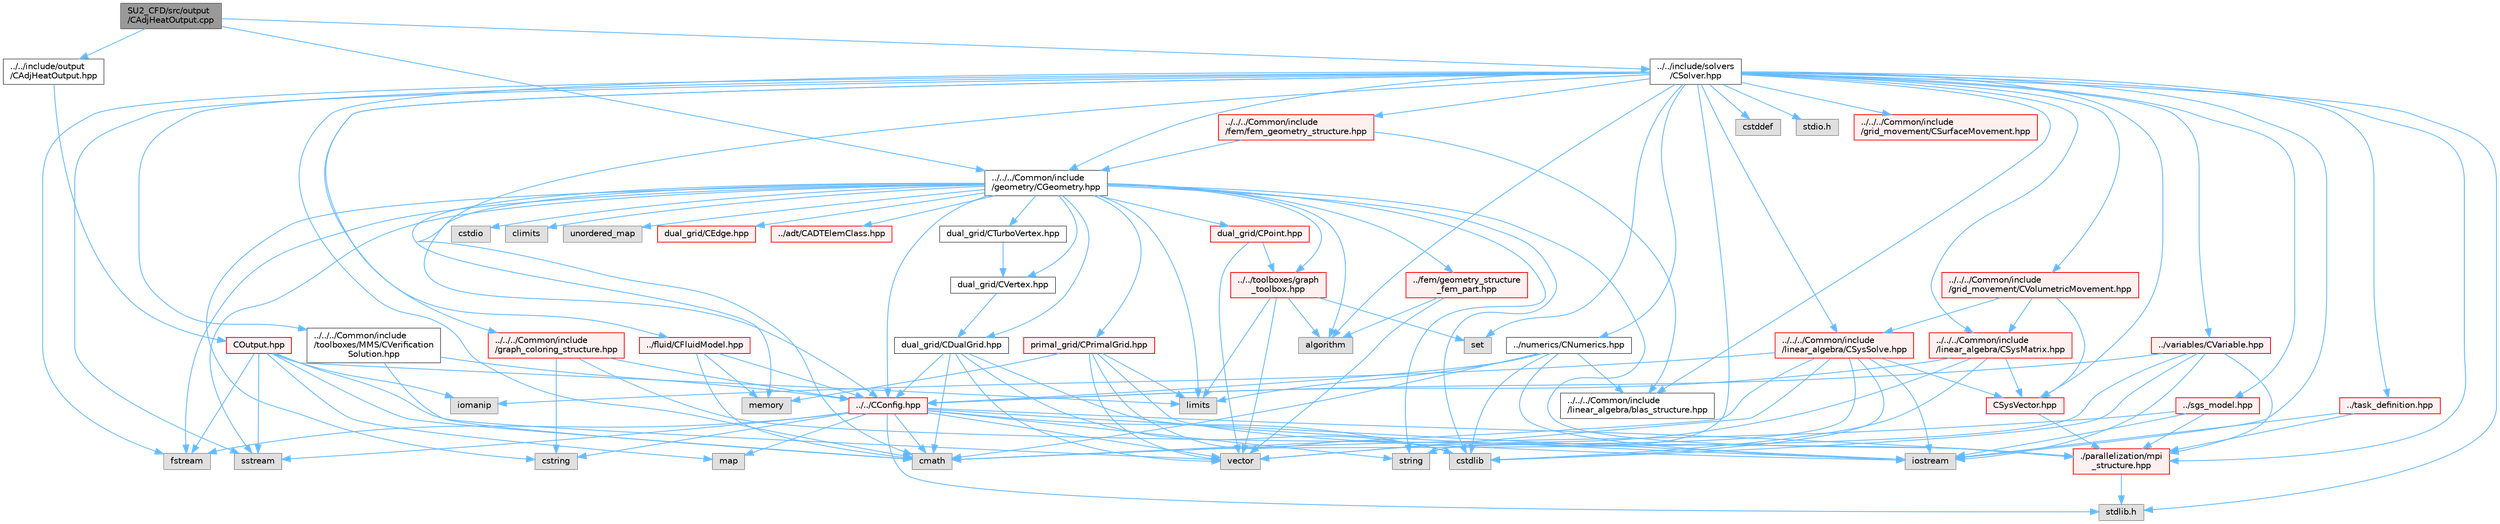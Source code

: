 digraph "SU2_CFD/src/output/CAdjHeatOutput.cpp"
{
 // LATEX_PDF_SIZE
  bgcolor="transparent";
  edge [fontname=Helvetica,fontsize=10,labelfontname=Helvetica,labelfontsize=10];
  node [fontname=Helvetica,fontsize=10,shape=box,height=0.2,width=0.4];
  Node1 [id="Node000001",label="SU2_CFD/src/output\l/CAdjHeatOutput.cpp",height=0.2,width=0.4,color="gray40", fillcolor="grey60", style="filled", fontcolor="black",tooltip="Main subroutines for flow discrete adjoint output."];
  Node1 -> Node2 [id="edge1_Node000001_Node000002",color="steelblue1",style="solid",tooltip=" "];
  Node2 [id="Node000002",label="../../include/output\l/CAdjHeatOutput.hpp",height=0.2,width=0.4,color="grey40", fillcolor="white", style="filled",URL="$CAdjHeatOutput_8hpp.html",tooltip="Headers of the adjoint heat output."];
  Node2 -> Node3 [id="edge2_Node000002_Node000003",color="steelblue1",style="solid",tooltip=" "];
  Node3 [id="Node000003",label="COutput.hpp",height=0.2,width=0.4,color="red", fillcolor="#FFF0F0", style="filled",URL="$COutput_8hpp.html",tooltip="Headers of the output class."];
  Node3 -> Node4 [id="edge3_Node000003_Node000004",color="steelblue1",style="solid",tooltip=" "];
  Node4 [id="Node000004",label="fstream",height=0.2,width=0.4,color="grey60", fillcolor="#E0E0E0", style="filled",tooltip=" "];
  Node3 -> Node5 [id="edge4_Node000003_Node000005",color="steelblue1",style="solid",tooltip=" "];
  Node5 [id="Node000005",label="cmath",height=0.2,width=0.4,color="grey60", fillcolor="#E0E0E0", style="filled",tooltip=" "];
  Node3 -> Node6 [id="edge5_Node000003_Node000006",color="steelblue1",style="solid",tooltip=" "];
  Node6 [id="Node000006",label="map",height=0.2,width=0.4,color="grey60", fillcolor="#E0E0E0", style="filled",tooltip=" "];
  Node3 -> Node7 [id="edge6_Node000003_Node000007",color="steelblue1",style="solid",tooltip=" "];
  Node7 [id="Node000007",label="sstream",height=0.2,width=0.4,color="grey60", fillcolor="#E0E0E0", style="filled",tooltip=" "];
  Node3 -> Node8 [id="edge7_Node000003_Node000008",color="steelblue1",style="solid",tooltip=" "];
  Node8 [id="Node000008",label="iomanip",height=0.2,width=0.4,color="grey60", fillcolor="#E0E0E0", style="filled",tooltip=" "];
  Node3 -> Node9 [id="edge8_Node000003_Node000009",color="steelblue1",style="solid",tooltip=" "];
  Node9 [id="Node000009",label="limits",height=0.2,width=0.4,color="grey60", fillcolor="#E0E0E0", style="filled",tooltip=" "];
  Node3 -> Node10 [id="edge9_Node000003_Node000010",color="steelblue1",style="solid",tooltip=" "];
  Node10 [id="Node000010",label="vector",height=0.2,width=0.4,color="grey60", fillcolor="#E0E0E0", style="filled",tooltip=" "];
  Node1 -> Node36 [id="edge10_Node000001_Node000036",color="steelblue1",style="solid",tooltip=" "];
  Node36 [id="Node000036",label="../../../Common/include\l/geometry/CGeometry.hpp",height=0.2,width=0.4,color="grey40", fillcolor="white", style="filled",URL="$CGeometry_8hpp.html",tooltip="Headers of the main subroutines for creating the geometrical structure. The subroutines and functions..."];
  Node36 -> Node9 [id="edge11_Node000036_Node000009",color="steelblue1",style="solid",tooltip=" "];
  Node36 -> Node27 [id="edge12_Node000036_Node000027",color="steelblue1",style="solid",tooltip=" "];
  Node27 [id="Node000027",label="./parallelization/mpi\l_structure.hpp",height=0.2,width=0.4,color="red", fillcolor="#FFF0F0", style="filled",URL="$mpi__structure_8hpp.html",tooltip="Headers of the mpi interface for generalized datatypes. The subroutines and functions are in the mpi_..."];
  Node27 -> Node28 [id="edge13_Node000027_Node000028",color="steelblue1",style="solid",tooltip=" "];
  Node28 [id="Node000028",label="stdlib.h",height=0.2,width=0.4,color="grey60", fillcolor="#E0E0E0", style="filled",tooltip=" "];
  Node36 -> Node14 [id="edge14_Node000036_Node000014",color="steelblue1",style="solid",tooltip=" "];
  Node14 [id="Node000014",label="string",height=0.2,width=0.4,color="grey60", fillcolor="#E0E0E0", style="filled",tooltip=" "];
  Node36 -> Node4 [id="edge15_Node000036_Node000004",color="steelblue1",style="solid",tooltip=" "];
  Node36 -> Node7 [id="edge16_Node000036_Node000007",color="steelblue1",style="solid",tooltip=" "];
  Node36 -> Node5 [id="edge17_Node000036_Node000005",color="steelblue1",style="solid",tooltip=" "];
  Node36 -> Node15 [id="edge18_Node000036_Node000015",color="steelblue1",style="solid",tooltip=" "];
  Node15 [id="Node000015",label="algorithm",height=0.2,width=0.4,color="grey60", fillcolor="#E0E0E0", style="filled",tooltip=" "];
  Node36 -> Node37 [id="edge19_Node000036_Node000037",color="steelblue1",style="solid",tooltip=" "];
  Node37 [id="Node000037",label="cstring",height=0.2,width=0.4,color="grey60", fillcolor="#E0E0E0", style="filled",tooltip=" "];
  Node36 -> Node18 [id="edge20_Node000036_Node000018",color="steelblue1",style="solid",tooltip=" "];
  Node18 [id="Node000018",label="cstdio",height=0.2,width=0.4,color="grey60", fillcolor="#E0E0E0", style="filled",tooltip=" "];
  Node36 -> Node30 [id="edge21_Node000036_Node000030",color="steelblue1",style="solid",tooltip=" "];
  Node30 [id="Node000030",label="cstdlib",height=0.2,width=0.4,color="grey60", fillcolor="#E0E0E0", style="filled",tooltip=" "];
  Node36 -> Node38 [id="edge22_Node000036_Node000038",color="steelblue1",style="solid",tooltip=" "];
  Node38 [id="Node000038",label="climits",height=0.2,width=0.4,color="grey60", fillcolor="#E0E0E0", style="filled",tooltip=" "];
  Node36 -> Node33 [id="edge23_Node000036_Node000033",color="steelblue1",style="solid",tooltip=" "];
  Node33 [id="Node000033",label="memory",height=0.2,width=0.4,color="grey60", fillcolor="#E0E0E0", style="filled",tooltip=" "];
  Node36 -> Node39 [id="edge24_Node000036_Node000039",color="steelblue1",style="solid",tooltip=" "];
  Node39 [id="Node000039",label="unordered_map",height=0.2,width=0.4,color="grey60", fillcolor="#E0E0E0", style="filled",tooltip=" "];
  Node36 -> Node40 [id="edge25_Node000036_Node000040",color="steelblue1",style="solid",tooltip=" "];
  Node40 [id="Node000040",label="primal_grid/CPrimalGrid.hpp",height=0.2,width=0.4,color="red", fillcolor="#FFF0F0", style="filled",URL="$CPrimalGrid_8hpp.html",tooltip="Headers of the main subroutines for storing the primal grid structure. The subroutines and functions ..."];
  Node40 -> Node12 [id="edge26_Node000040_Node000012",color="steelblue1",style="solid",tooltip=" "];
  Node12 [id="Node000012",label="iostream",height=0.2,width=0.4,color="grey60", fillcolor="#E0E0E0", style="filled",tooltip=" "];
  Node40 -> Node10 [id="edge27_Node000040_Node000010",color="steelblue1",style="solid",tooltip=" "];
  Node40 -> Node9 [id="edge28_Node000040_Node000009",color="steelblue1",style="solid",tooltip=" "];
  Node40 -> Node30 [id="edge29_Node000040_Node000030",color="steelblue1",style="solid",tooltip=" "];
  Node40 -> Node33 [id="edge30_Node000040_Node000033",color="steelblue1",style="solid",tooltip=" "];
  Node36 -> Node41 [id="edge31_Node000036_Node000041",color="steelblue1",style="solid",tooltip=" "];
  Node41 [id="Node000041",label="dual_grid/CDualGrid.hpp",height=0.2,width=0.4,color="grey40", fillcolor="white", style="filled",URL="$CDualGrid_8hpp.html",tooltip="Headers of the main subroutines for doing the complete dual grid structure. The subroutines and funct..."];
  Node41 -> Node5 [id="edge32_Node000041_Node000005",color="steelblue1",style="solid",tooltip=" "];
  Node41 -> Node12 [id="edge33_Node000041_Node000012",color="steelblue1",style="solid",tooltip=" "];
  Node41 -> Node30 [id="edge34_Node000041_Node000030",color="steelblue1",style="solid",tooltip=" "];
  Node41 -> Node10 [id="edge35_Node000041_Node000010",color="steelblue1",style="solid",tooltip=" "];
  Node41 -> Node42 [id="edge36_Node000041_Node000042",color="steelblue1",style="solid",tooltip=" "];
  Node42 [id="Node000042",label="../../CConfig.hpp",height=0.2,width=0.4,color="red", fillcolor="#FFF0F0", style="filled",URL="$CConfig_8hpp.html",tooltip="All the information about the definition of the physical problem. The subroutines and functions are i..."];
  Node42 -> Node27 [id="edge37_Node000042_Node000027",color="steelblue1",style="solid",tooltip=" "];
  Node42 -> Node12 [id="edge38_Node000042_Node000012",color="steelblue1",style="solid",tooltip=" "];
  Node42 -> Node30 [id="edge39_Node000042_Node000030",color="steelblue1",style="solid",tooltip=" "];
  Node42 -> Node4 [id="edge40_Node000042_Node000004",color="steelblue1",style="solid",tooltip=" "];
  Node42 -> Node7 [id="edge41_Node000042_Node000007",color="steelblue1",style="solid",tooltip=" "];
  Node42 -> Node14 [id="edge42_Node000042_Node000014",color="steelblue1",style="solid",tooltip=" "];
  Node42 -> Node37 [id="edge43_Node000042_Node000037",color="steelblue1",style="solid",tooltip=" "];
  Node42 -> Node10 [id="edge44_Node000042_Node000010",color="steelblue1",style="solid",tooltip=" "];
  Node42 -> Node28 [id="edge45_Node000042_Node000028",color="steelblue1",style="solid",tooltip=" "];
  Node42 -> Node5 [id="edge46_Node000042_Node000005",color="steelblue1",style="solid",tooltip=" "];
  Node42 -> Node6 [id="edge47_Node000042_Node000006",color="steelblue1",style="solid",tooltip=" "];
  Node36 -> Node54 [id="edge48_Node000036_Node000054",color="steelblue1",style="solid",tooltip=" "];
  Node54 [id="Node000054",label="dual_grid/CPoint.hpp",height=0.2,width=0.4,color="red", fillcolor="#FFF0F0", style="filled",URL="$CPoint_8hpp.html",tooltip="Declaration of the point class that stores geometric and adjacency information for dual control volum..."];
  Node54 -> Node55 [id="edge49_Node000054_Node000055",color="steelblue1",style="solid",tooltip=" "];
  Node55 [id="Node000055",label="../../toolboxes/graph\l_toolbox.hpp",height=0.2,width=0.4,color="red", fillcolor="#FFF0F0", style="filled",URL="$graph__toolbox_8hpp.html",tooltip="Functions and classes to build/represent sparse graphs or sparse patterns."];
  Node55 -> Node56 [id="edge50_Node000055_Node000056",color="steelblue1",style="solid",tooltip=" "];
  Node56 [id="Node000056",label="set",height=0.2,width=0.4,color="grey60", fillcolor="#E0E0E0", style="filled",tooltip=" "];
  Node55 -> Node10 [id="edge51_Node000055_Node000010",color="steelblue1",style="solid",tooltip=" "];
  Node55 -> Node9 [id="edge52_Node000055_Node000009",color="steelblue1",style="solid",tooltip=" "];
  Node55 -> Node15 [id="edge53_Node000055_Node000015",color="steelblue1",style="solid",tooltip=" "];
  Node54 -> Node10 [id="edge54_Node000054_Node000010",color="steelblue1",style="solid",tooltip=" "];
  Node36 -> Node58 [id="edge55_Node000036_Node000058",color="steelblue1",style="solid",tooltip=" "];
  Node58 [id="Node000058",label="dual_grid/CEdge.hpp",height=0.2,width=0.4,color="red", fillcolor="#FFF0F0", style="filled",URL="$CEdge_8hpp.html",tooltip="Declaration of the edge class CEdge.cpp file."];
  Node36 -> Node59 [id="edge56_Node000036_Node000059",color="steelblue1",style="solid",tooltip=" "];
  Node59 [id="Node000059",label="dual_grid/CVertex.hpp",height=0.2,width=0.4,color="grey40", fillcolor="white", style="filled",URL="$CVertex_8hpp.html",tooltip="Headers of the main subroutines for doing the complete dual grid structure. The subroutines and funct..."];
  Node59 -> Node41 [id="edge57_Node000059_Node000041",color="steelblue1",style="solid",tooltip=" "];
  Node36 -> Node60 [id="edge58_Node000036_Node000060",color="steelblue1",style="solid",tooltip=" "];
  Node60 [id="Node000060",label="dual_grid/CTurboVertex.hpp",height=0.2,width=0.4,color="grey40", fillcolor="white", style="filled",URL="$CTurboVertex_8hpp.html",tooltip="Headers of the main subroutines for doing the complete dual grid structure. The subroutines and funct..."];
  Node60 -> Node59 [id="edge59_Node000060_Node000059",color="steelblue1",style="solid",tooltip=" "];
  Node36 -> Node42 [id="edge60_Node000036_Node000042",color="steelblue1",style="solid",tooltip=" "];
  Node36 -> Node61 [id="edge61_Node000036_Node000061",color="steelblue1",style="solid",tooltip=" "];
  Node61 [id="Node000061",label="../fem/geometry_structure\l_fem_part.hpp",height=0.2,width=0.4,color="red", fillcolor="#FFF0F0", style="filled",URL="$geometry__structure__fem__part_8hpp.html",tooltip="Helper classes for the Fluid FEM solver."];
  Node61 -> Node10 [id="edge62_Node000061_Node000010",color="steelblue1",style="solid",tooltip=" "];
  Node61 -> Node15 [id="edge63_Node000061_Node000015",color="steelblue1",style="solid",tooltip=" "];
  Node36 -> Node55 [id="edge64_Node000036_Node000055",color="steelblue1",style="solid",tooltip=" "];
  Node36 -> Node62 [id="edge65_Node000036_Node000062",color="steelblue1",style="solid",tooltip=" "];
  Node62 [id="Node000062",label="../adt/CADTElemClass.hpp",height=0.2,width=0.4,color="red", fillcolor="#FFF0F0", style="filled",URL="$CADTElemClass_8hpp.html",tooltip="Class for storing an ADT of (linear) elements in an arbitrary number of dimensions."];
  Node1 -> Node71 [id="edge66_Node000001_Node000071",color="steelblue1",style="solid",tooltip=" "];
  Node71 [id="Node000071",label="../../include/solvers\l/CSolver.hpp",height=0.2,width=0.4,color="grey40", fillcolor="white", style="filled",URL="$CSolver_8hpp.html",tooltip="Headers of the CSolver class which is inherited by all of the other solvers."];
  Node71 -> Node27 [id="edge67_Node000071_Node000027",color="steelblue1",style="solid",tooltip=" "];
  Node71 -> Node5 [id="edge68_Node000071_Node000005",color="steelblue1",style="solid",tooltip=" "];
  Node71 -> Node23 [id="edge69_Node000071_Node000023",color="steelblue1",style="solid",tooltip=" "];
  Node23 [id="Node000023",label="cstddef",height=0.2,width=0.4,color="grey60", fillcolor="#E0E0E0", style="filled",tooltip=" "];
  Node71 -> Node14 [id="edge70_Node000071_Node000014",color="steelblue1",style="solid",tooltip=" "];
  Node71 -> Node4 [id="edge71_Node000071_Node000004",color="steelblue1",style="solid",tooltip=" "];
  Node71 -> Node7 [id="edge72_Node000071_Node000007",color="steelblue1",style="solid",tooltip=" "];
  Node71 -> Node15 [id="edge73_Node000071_Node000015",color="steelblue1",style="solid",tooltip=" "];
  Node71 -> Node12 [id="edge74_Node000071_Node000012",color="steelblue1",style="solid",tooltip=" "];
  Node71 -> Node56 [id="edge75_Node000071_Node000056",color="steelblue1",style="solid",tooltip=" "];
  Node71 -> Node28 [id="edge76_Node000071_Node000028",color="steelblue1",style="solid",tooltip=" "];
  Node71 -> Node72 [id="edge77_Node000071_Node000072",color="steelblue1",style="solid",tooltip=" "];
  Node72 [id="Node000072",label="stdio.h",height=0.2,width=0.4,color="grey60", fillcolor="#E0E0E0", style="filled",tooltip=" "];
  Node71 -> Node66 [id="edge78_Node000071_Node000066",color="steelblue1",style="solid",tooltip=" "];
  Node66 [id="Node000066",label="../fluid/CFluidModel.hpp",height=0.2,width=0.4,color="red", fillcolor="#FFF0F0", style="filled",URL="$CFluidModel_8hpp.html",tooltip="Defines the main fluid model class for thermophysical properties."];
  Node66 -> Node5 [id="edge79_Node000066_Node000005",color="steelblue1",style="solid",tooltip=" "];
  Node66 -> Node33 [id="edge80_Node000066_Node000033",color="steelblue1",style="solid",tooltip=" "];
  Node66 -> Node42 [id="edge81_Node000066_Node000042",color="steelblue1",style="solid",tooltip=" "];
  Node71 -> Node73 [id="edge82_Node000071_Node000073",color="steelblue1",style="solid",tooltip=" "];
  Node73 [id="Node000073",label="../task_definition.hpp",height=0.2,width=0.4,color="red", fillcolor="#FFF0F0", style="filled",URL="$task__definition_8hpp.html",tooltip="Header of the task definition class for the SU2 solvers."];
  Node73 -> Node27 [id="edge83_Node000073_Node000027",color="steelblue1",style="solid",tooltip=" "];
  Node73 -> Node12 [id="edge84_Node000073_Node000012",color="steelblue1",style="solid",tooltip=" "];
  Node71 -> Node75 [id="edge85_Node000071_Node000075",color="steelblue1",style="solid",tooltip=" "];
  Node75 [id="Node000075",label="../numerics/CNumerics.hpp",height=0.2,width=0.4,color="grey40", fillcolor="white", style="filled",URL="$CNumerics_8hpp.html",tooltip="Declaration of the base numerics class, the implementation is in the CNumerics.cpp file."];
  Node75 -> Node5 [id="edge86_Node000075_Node000005",color="steelblue1",style="solid",tooltip=" "];
  Node75 -> Node12 [id="edge87_Node000075_Node000012",color="steelblue1",style="solid",tooltip=" "];
  Node75 -> Node9 [id="edge88_Node000075_Node000009",color="steelblue1",style="solid",tooltip=" "];
  Node75 -> Node30 [id="edge89_Node000075_Node000030",color="steelblue1",style="solid",tooltip=" "];
  Node75 -> Node42 [id="edge90_Node000075_Node000042",color="steelblue1",style="solid",tooltip=" "];
  Node75 -> Node76 [id="edge91_Node000075_Node000076",color="steelblue1",style="solid",tooltip=" "];
  Node76 [id="Node000076",label="../../../Common/include\l/linear_algebra/blas_structure.hpp",height=0.2,width=0.4,color="grey40", fillcolor="white", style="filled",URL="$blas__structure_8hpp.html",tooltip="Include files and headers of the functions for matrix and vector operations, which are typically foun..."];
  Node71 -> Node77 [id="edge92_Node000071_Node000077",color="steelblue1",style="solid",tooltip=" "];
  Node77 [id="Node000077",label="../sgs_model.hpp",height=0.2,width=0.4,color="red", fillcolor="#FFF0F0", style="filled",URL="$sgs__model_8hpp.html",tooltip="Headers of the LES subgrid scale models of the SU2 solvers."];
  Node77 -> Node27 [id="edge93_Node000077_Node000027",color="steelblue1",style="solid",tooltip=" "];
  Node77 -> Node12 [id="edge94_Node000077_Node000012",color="steelblue1",style="solid",tooltip=" "];
  Node77 -> Node5 [id="edge95_Node000077_Node000005",color="steelblue1",style="solid",tooltip=" "];
  Node71 -> Node79 [id="edge96_Node000071_Node000079",color="steelblue1",style="solid",tooltip=" "];
  Node79 [id="Node000079",label="../../../Common/include\l/fem/fem_geometry_structure.hpp",height=0.2,width=0.4,color="red", fillcolor="#FFF0F0", style="filled",URL="$fem__geometry__structure_8hpp.html",tooltip="Headers of the main subroutines for creating the geometrical structure for the FEM solver...."];
  Node79 -> Node36 [id="edge97_Node000079_Node000036",color="steelblue1",style="solid",tooltip=" "];
  Node79 -> Node76 [id="edge98_Node000079_Node000076",color="steelblue1",style="solid",tooltip=" "];
  Node71 -> Node36 [id="edge99_Node000071_Node000036",color="steelblue1",style="solid",tooltip=" "];
  Node71 -> Node42 [id="edge100_Node000071_Node000042",color="steelblue1",style="solid",tooltip=" "];
  Node71 -> Node82 [id="edge101_Node000071_Node000082",color="steelblue1",style="solid",tooltip=" "];
  Node82 [id="Node000082",label="../../../Common/include\l/linear_algebra/CSysMatrix.hpp",height=0.2,width=0.4,color="red", fillcolor="#FFF0F0", style="filled",URL="$CSysMatrix_8hpp.html",tooltip="Declaration of the block-sparse matrix class. The implemtation is in CSysMatrix.cpp."];
  Node82 -> Node42 [id="edge102_Node000082_Node000042",color="steelblue1",style="solid",tooltip=" "];
  Node82 -> Node83 [id="edge103_Node000082_Node000083",color="steelblue1",style="solid",tooltip=" "];
  Node83 [id="Node000083",label="CSysVector.hpp",height=0.2,width=0.4,color="red", fillcolor="#FFF0F0", style="filled",URL="$CSysVector_8hpp.html",tooltip="Declararion and inlines of the vector class used in the solution of large, distributed,..."];
  Node83 -> Node27 [id="edge104_Node000083_Node000027",color="steelblue1",style="solid",tooltip=" "];
  Node82 -> Node30 [id="edge105_Node000082_Node000030",color="steelblue1",style="solid",tooltip=" "];
  Node82 -> Node10 [id="edge106_Node000082_Node000010",color="steelblue1",style="solid",tooltip=" "];
  Node71 -> Node83 [id="edge107_Node000071_Node000083",color="steelblue1",style="solid",tooltip=" "];
  Node71 -> Node86 [id="edge108_Node000071_Node000086",color="steelblue1",style="solid",tooltip=" "];
  Node86 [id="Node000086",label="../../../Common/include\l/linear_algebra/CSysSolve.hpp",height=0.2,width=0.4,color="red", fillcolor="#FFF0F0", style="filled",URL="$CSysSolve_8hpp.html",tooltip="Headers for the classes related to linear solvers (CG, FGMRES, etc) The subroutines and functions are..."];
  Node86 -> Node5 [id="edge109_Node000086_Node000005",color="steelblue1",style="solid",tooltip=" "];
  Node86 -> Node10 [id="edge110_Node000086_Node000010",color="steelblue1",style="solid",tooltip=" "];
  Node86 -> Node12 [id="edge111_Node000086_Node000012",color="steelblue1",style="solid",tooltip=" "];
  Node86 -> Node30 [id="edge112_Node000086_Node000030",color="steelblue1",style="solid",tooltip=" "];
  Node86 -> Node8 [id="edge113_Node000086_Node000008",color="steelblue1",style="solid",tooltip=" "];
  Node86 -> Node14 [id="edge114_Node000086_Node000014",color="steelblue1",style="solid",tooltip=" "];
  Node86 -> Node83 [id="edge115_Node000086_Node000083",color="steelblue1",style="solid",tooltip=" "];
  Node71 -> Node87 [id="edge116_Node000071_Node000087",color="steelblue1",style="solid",tooltip=" "];
  Node87 [id="Node000087",label="../../../Common/include\l/grid_movement/CSurfaceMovement.hpp",height=0.2,width=0.4,color="red", fillcolor="#FFF0F0", style="filled",URL="$CSurfaceMovement_8hpp.html",tooltip="Headers of the CSurfaceMovement class."];
  Node71 -> Node91 [id="edge117_Node000071_Node000091",color="steelblue1",style="solid",tooltip=" "];
  Node91 [id="Node000091",label="../../../Common/include\l/grid_movement/CVolumetricMovement.hpp",height=0.2,width=0.4,color="red", fillcolor="#FFF0F0", style="filled",URL="$CVolumetricMovement_8hpp.html",tooltip="Headers of the CVolumetricMovement class."];
  Node91 -> Node82 [id="edge118_Node000091_Node000082",color="steelblue1",style="solid",tooltip=" "];
  Node91 -> Node83 [id="edge119_Node000091_Node000083",color="steelblue1",style="solid",tooltip=" "];
  Node91 -> Node86 [id="edge120_Node000091_Node000086",color="steelblue1",style="solid",tooltip=" "];
  Node71 -> Node76 [id="edge121_Node000071_Node000076",color="steelblue1",style="solid",tooltip=" "];
  Node71 -> Node92 [id="edge122_Node000071_Node000092",color="steelblue1",style="solid",tooltip=" "];
  Node92 [id="Node000092",label="../../../Common/include\l/graph_coloring_structure.hpp",height=0.2,width=0.4,color="red", fillcolor="#FFF0F0", style="filled",URL="$graph__coloring__structure_8hpp.html",tooltip="Include files and headers of the functions to carry out a coloring of a given graph...."];
  Node92 -> Node27 [id="edge123_Node000092_Node000027",color="steelblue1",style="solid",tooltip=" "];
  Node92 -> Node42 [id="edge124_Node000092_Node000042",color="steelblue1",style="solid",tooltip=" "];
  Node92 -> Node37 [id="edge125_Node000092_Node000037",color="steelblue1",style="solid",tooltip=" "];
  Node71 -> Node93 [id="edge126_Node000071_Node000093",color="steelblue1",style="solid",tooltip=" "];
  Node93 [id="Node000093",label="../../../Common/include\l/toolboxes/MMS/CVerification\lSolution.hpp",height=0.2,width=0.4,color="grey40", fillcolor="white", style="filled",URL="$CVerificationSolution_8hpp.html",tooltip="Header file for the base class CVerificationSolution. The implementations are in the CVerificationSol..."];
  Node93 -> Node5 [id="edge127_Node000093_Node000005",color="steelblue1",style="solid",tooltip=" "];
  Node93 -> Node42 [id="edge128_Node000093_Node000042",color="steelblue1",style="solid",tooltip=" "];
  Node71 -> Node94 [id="edge129_Node000071_Node000094",color="steelblue1",style="solid",tooltip=" "];
  Node94 [id="Node000094",label="../variables/CVariable.hpp",height=0.2,width=0.4,color="red", fillcolor="#FFF0F0", style="filled",URL="$CVariable_8hpp.html",tooltip="Declaration and inlines of the parent class for defining problem variables, function definitions in f..."];
  Node94 -> Node27 [id="edge130_Node000094_Node000027",color="steelblue1",style="solid",tooltip=" "];
  Node94 -> Node5 [id="edge131_Node000094_Node000005",color="steelblue1",style="solid",tooltip=" "];
  Node94 -> Node12 [id="edge132_Node000094_Node000012",color="steelblue1",style="solid",tooltip=" "];
  Node94 -> Node30 [id="edge133_Node000094_Node000030",color="steelblue1",style="solid",tooltip=" "];
  Node94 -> Node42 [id="edge134_Node000094_Node000042",color="steelblue1",style="solid",tooltip=" "];
}
